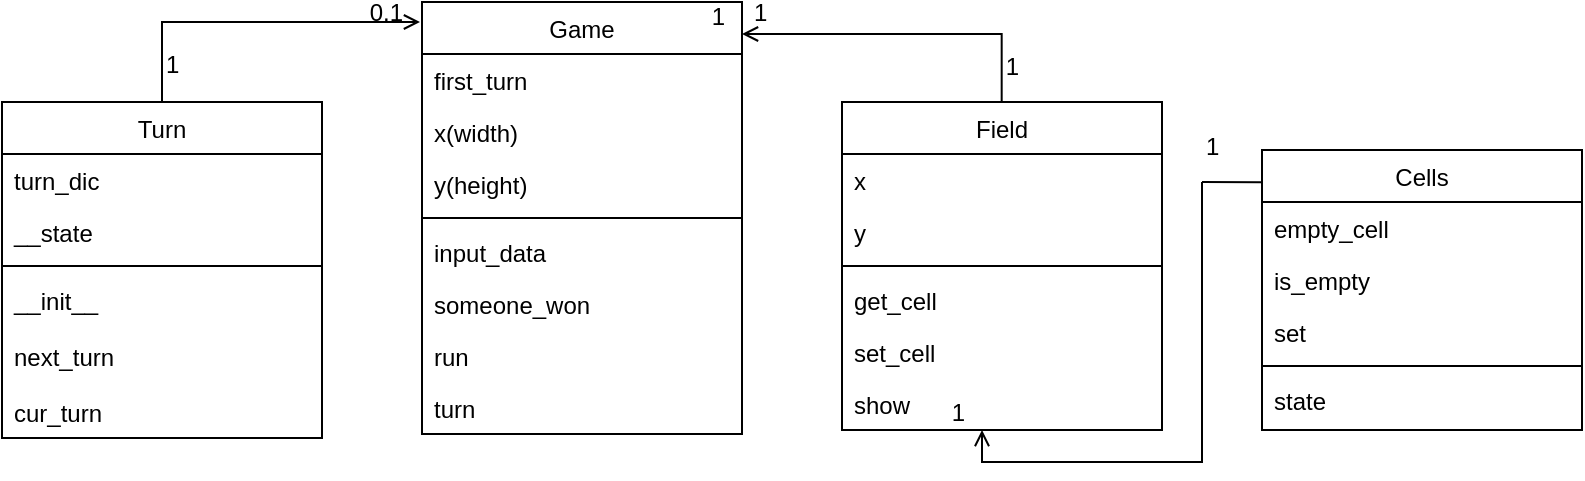 <mxfile version="14.0.1" type="github">
  <diagram id="C5RBs43oDa-KdzZeNtuy" name="Page-1">
    <mxGraphModel dx="1314" dy="894" grid="1" gridSize="10" guides="1" tooltips="1" connect="1" arrows="1" fold="1" page="1" pageScale="1" pageWidth="827" pageHeight="1169" math="0" shadow="0">
      <root>
        <mxCell id="WIyWlLk6GJQsqaUBKTNV-0" />
        <mxCell id="WIyWlLk6GJQsqaUBKTNV-1" parent="WIyWlLk6GJQsqaUBKTNV-0" />
        <mxCell id="zkfFHV4jXpPFQw0GAbJ--0" value="Turn" style="swimlane;fontStyle=0;align=center;verticalAlign=top;childLayout=stackLayout;horizontal=1;startSize=26;horizontalStack=0;resizeParent=1;resizeLast=0;collapsible=1;marginBottom=0;rounded=0;shadow=0;strokeWidth=1;" parent="WIyWlLk6GJQsqaUBKTNV-1" vertex="1">
          <mxGeometry x="240" y="370" width="160" height="168" as="geometry">
            <mxRectangle x="230" y="140" width="160" height="26" as="alternateBounds" />
          </mxGeometry>
        </mxCell>
        <mxCell id="zkfFHV4jXpPFQw0GAbJ--1" value="turn_dic" style="text;align=left;verticalAlign=top;spacingLeft=4;spacingRight=4;overflow=hidden;rotatable=0;points=[[0,0.5],[1,0.5]];portConstraint=eastwest;" parent="zkfFHV4jXpPFQw0GAbJ--0" vertex="1">
          <mxGeometry y="26" width="160" height="26" as="geometry" />
        </mxCell>
        <mxCell id="zkfFHV4jXpPFQw0GAbJ--2" value="__state" style="text;align=left;verticalAlign=top;spacingLeft=4;spacingRight=4;overflow=hidden;rotatable=0;points=[[0,0.5],[1,0.5]];portConstraint=eastwest;rounded=0;shadow=0;html=0;" parent="zkfFHV4jXpPFQw0GAbJ--0" vertex="1">
          <mxGeometry y="52" width="160" height="26" as="geometry" />
        </mxCell>
        <mxCell id="zkfFHV4jXpPFQw0GAbJ--4" value="" style="line;html=1;strokeWidth=1;align=left;verticalAlign=middle;spacingTop=-1;spacingLeft=3;spacingRight=3;rotatable=0;labelPosition=right;points=[];portConstraint=eastwest;" parent="zkfFHV4jXpPFQw0GAbJ--0" vertex="1">
          <mxGeometry y="78" width="160" height="8" as="geometry" />
        </mxCell>
        <mxCell id="zkfFHV4jXpPFQw0GAbJ--5" value="__init__" style="text;align=left;verticalAlign=top;spacingLeft=4;spacingRight=4;overflow=hidden;rotatable=0;points=[[0,0.5],[1,0.5]];portConstraint=eastwest;" parent="zkfFHV4jXpPFQw0GAbJ--0" vertex="1">
          <mxGeometry y="86" width="160" height="28" as="geometry" />
        </mxCell>
        <mxCell id="wOipEFEv765n_AO5GN8U-6" value="next_turn" style="text;align=left;verticalAlign=top;spacingLeft=4;spacingRight=4;overflow=hidden;rotatable=0;points=[[0,0.5],[1,0.5]];portConstraint=eastwest;" vertex="1" parent="zkfFHV4jXpPFQw0GAbJ--0">
          <mxGeometry y="114" width="160" height="28" as="geometry" />
        </mxCell>
        <mxCell id="wOipEFEv765n_AO5GN8U-8" value="cur_turn" style="text;align=left;verticalAlign=top;spacingLeft=4;spacingRight=4;overflow=hidden;rotatable=0;points=[[0,0.5],[1,0.5]];portConstraint=eastwest;rounded=0;shadow=0;html=0;" vertex="1" parent="zkfFHV4jXpPFQw0GAbJ--0">
          <mxGeometry y="142" width="160" height="26" as="geometry" />
        </mxCell>
        <mxCell id="zkfFHV4jXpPFQw0GAbJ--17" value="Cells" style="swimlane;fontStyle=0;align=center;verticalAlign=top;childLayout=stackLayout;horizontal=1;startSize=26;horizontalStack=0;resizeParent=1;resizeLast=0;collapsible=1;marginBottom=0;rounded=0;shadow=0;strokeWidth=1;" parent="WIyWlLk6GJQsqaUBKTNV-1" vertex="1">
          <mxGeometry x="870" y="394" width="160" height="140" as="geometry">
            <mxRectangle x="550" y="140" width="160" height="26" as="alternateBounds" />
          </mxGeometry>
        </mxCell>
        <mxCell id="uxFtuvgVOXPFypH4Ojqp-0" value="empty_cell" style="text;align=left;verticalAlign=top;spacingLeft=4;spacingRight=4;overflow=hidden;rotatable=0;points=[[0,0.5],[1,0.5]];portConstraint=eastwest;" parent="zkfFHV4jXpPFQw0GAbJ--17" vertex="1">
          <mxGeometry y="26" width="160" height="26" as="geometry" />
        </mxCell>
        <mxCell id="uxFtuvgVOXPFypH4Ojqp-1" value="is_empty" style="text;align=left;verticalAlign=top;spacingLeft=4;spacingRight=4;overflow=hidden;rotatable=0;points=[[0,0.5],[1,0.5]];portConstraint=eastwest;" parent="zkfFHV4jXpPFQw0GAbJ--17" vertex="1">
          <mxGeometry y="52" width="160" height="26" as="geometry" />
        </mxCell>
        <mxCell id="zkfFHV4jXpPFQw0GAbJ--18" value="set" style="text;align=left;verticalAlign=top;spacingLeft=4;spacingRight=4;overflow=hidden;rotatable=0;points=[[0,0.5],[1,0.5]];portConstraint=eastwest;" parent="zkfFHV4jXpPFQw0GAbJ--17" vertex="1">
          <mxGeometry y="78" width="160" height="26" as="geometry" />
        </mxCell>
        <mxCell id="zkfFHV4jXpPFQw0GAbJ--23" value="" style="line;html=1;strokeWidth=1;align=left;verticalAlign=middle;spacingTop=-1;spacingLeft=3;spacingRight=3;rotatable=0;labelPosition=right;points=[];portConstraint=eastwest;" parent="zkfFHV4jXpPFQw0GAbJ--17" vertex="1">
          <mxGeometry y="104" width="160" height="8" as="geometry" />
        </mxCell>
        <mxCell id="zkfFHV4jXpPFQw0GAbJ--24" value="state" style="text;align=left;verticalAlign=top;spacingLeft=4;spacingRight=4;overflow=hidden;rotatable=0;points=[[0,0.5],[1,0.5]];portConstraint=eastwest;" parent="zkfFHV4jXpPFQw0GAbJ--17" vertex="1">
          <mxGeometry y="112" width="160" height="26" as="geometry" />
        </mxCell>
        <mxCell id="zkfFHV4jXpPFQw0GAbJ--26" value="" style="endArrow=open;shadow=0;strokeWidth=1;rounded=0;endFill=1;edgeStyle=elbowEdgeStyle;elbow=vertical;exitX=0.5;exitY=0;exitDx=0;exitDy=0;" parent="WIyWlLk6GJQsqaUBKTNV-1" source="zkfFHV4jXpPFQw0GAbJ--0" edge="1">
          <mxGeometry x="0.5" y="41" relative="1" as="geometry">
            <mxPoint x="330" y="390" as="sourcePoint" />
            <mxPoint x="449" y="330" as="targetPoint" />
            <mxPoint x="-40" y="32" as="offset" />
            <Array as="points">
              <mxPoint x="400" y="330" />
              <mxPoint x="390" y="339" />
            </Array>
          </mxGeometry>
        </mxCell>
        <mxCell id="zkfFHV4jXpPFQw0GAbJ--27" value="1" style="resizable=0;align=left;verticalAlign=bottom;labelBackgroundColor=none;fontSize=12;" parent="zkfFHV4jXpPFQw0GAbJ--26" connectable="0" vertex="1">
          <mxGeometry x="-1" relative="1" as="geometry">
            <mxPoint y="-10" as="offset" />
          </mxGeometry>
        </mxCell>
        <mxCell id="zkfFHV4jXpPFQw0GAbJ--28" value="0.1" style="resizable=0;align=right;verticalAlign=bottom;labelBackgroundColor=none;fontSize=12;" parent="zkfFHV4jXpPFQw0GAbJ--26" connectable="0" vertex="1">
          <mxGeometry x="1" relative="1" as="geometry">
            <mxPoint x="-7" y="4" as="offset" />
          </mxGeometry>
        </mxCell>
        <mxCell id="uxFtuvgVOXPFypH4Ojqp-2" value="Field" style="swimlane;fontStyle=0;align=center;verticalAlign=top;childLayout=stackLayout;horizontal=1;startSize=26;horizontalStack=0;resizeParent=1;resizeLast=0;collapsible=1;marginBottom=0;rounded=0;shadow=0;strokeWidth=1;" parent="WIyWlLk6GJQsqaUBKTNV-1" vertex="1">
          <mxGeometry x="660" y="370" width="160" height="164" as="geometry">
            <mxRectangle x="550" y="140" width="160" height="26" as="alternateBounds" />
          </mxGeometry>
        </mxCell>
        <mxCell id="uxFtuvgVOXPFypH4Ojqp-3" value="x" style="text;align=left;verticalAlign=top;spacingLeft=4;spacingRight=4;overflow=hidden;rotatable=0;points=[[0,0.5],[1,0.5]];portConstraint=eastwest;" parent="uxFtuvgVOXPFypH4Ojqp-2" vertex="1">
          <mxGeometry y="26" width="160" height="26" as="geometry" />
        </mxCell>
        <mxCell id="uxFtuvgVOXPFypH4Ojqp-4" value="y" style="text;align=left;verticalAlign=top;spacingLeft=4;spacingRight=4;overflow=hidden;rotatable=0;points=[[0,0.5],[1,0.5]];portConstraint=eastwest;" parent="uxFtuvgVOXPFypH4Ojqp-2" vertex="1">
          <mxGeometry y="52" width="160" height="26" as="geometry" />
        </mxCell>
        <mxCell id="uxFtuvgVOXPFypH4Ojqp-6" value="" style="line;html=1;strokeWidth=1;align=left;verticalAlign=middle;spacingTop=-1;spacingLeft=3;spacingRight=3;rotatable=0;labelPosition=right;points=[];portConstraint=eastwest;" parent="uxFtuvgVOXPFypH4Ojqp-2" vertex="1">
          <mxGeometry y="78" width="160" height="8" as="geometry" />
        </mxCell>
        <mxCell id="uxFtuvgVOXPFypH4Ojqp-7" value="get_cell" style="text;align=left;verticalAlign=top;spacingLeft=4;spacingRight=4;overflow=hidden;rotatable=0;points=[[0,0.5],[1,0.5]];portConstraint=eastwest;" parent="uxFtuvgVOXPFypH4Ojqp-2" vertex="1">
          <mxGeometry y="86" width="160" height="26" as="geometry" />
        </mxCell>
        <mxCell id="uxFtuvgVOXPFypH4Ojqp-9" value="set_cell" style="text;align=left;verticalAlign=top;spacingLeft=4;spacingRight=4;overflow=hidden;rotatable=0;points=[[0,0.5],[1,0.5]];portConstraint=eastwest;" parent="uxFtuvgVOXPFypH4Ojqp-2" vertex="1">
          <mxGeometry y="112" width="160" height="26" as="geometry" />
        </mxCell>
        <mxCell id="wOipEFEv765n_AO5GN8U-9" value="show" style="text;align=left;verticalAlign=top;spacingLeft=4;spacingRight=4;overflow=hidden;rotatable=0;points=[[0,0.5],[1,0.5]];portConstraint=eastwest;" vertex="1" parent="uxFtuvgVOXPFypH4Ojqp-2">
          <mxGeometry y="138" width="160" height="26" as="geometry" />
        </mxCell>
        <mxCell id="uxFtuvgVOXPFypH4Ojqp-10" value="Game" style="swimlane;fontStyle=0;align=center;verticalAlign=top;childLayout=stackLayout;horizontal=1;startSize=26;horizontalStack=0;resizeParent=1;resizeLast=0;collapsible=1;marginBottom=0;rounded=0;shadow=0;strokeWidth=1;" parent="WIyWlLk6GJQsqaUBKTNV-1" vertex="1">
          <mxGeometry x="450" y="320" width="160" height="216" as="geometry">
            <mxRectangle x="550" y="140" width="160" height="26" as="alternateBounds" />
          </mxGeometry>
        </mxCell>
        <mxCell id="uxFtuvgVOXPFypH4Ojqp-11" value="first_turn" style="text;align=left;verticalAlign=top;spacingLeft=4;spacingRight=4;overflow=hidden;rotatable=0;points=[[0,0.5],[1,0.5]];portConstraint=eastwest;" parent="uxFtuvgVOXPFypH4Ojqp-10" vertex="1">
          <mxGeometry y="26" width="160" height="26" as="geometry" />
        </mxCell>
        <mxCell id="uxFtuvgVOXPFypH4Ojqp-12" value="x(width)" style="text;align=left;verticalAlign=top;spacingLeft=4;spacingRight=4;overflow=hidden;rotatable=0;points=[[0,0.5],[1,0.5]];portConstraint=eastwest;" parent="uxFtuvgVOXPFypH4Ojqp-10" vertex="1">
          <mxGeometry y="52" width="160" height="26" as="geometry" />
        </mxCell>
        <mxCell id="uxFtuvgVOXPFypH4Ojqp-21" value="y(height)" style="text;align=left;verticalAlign=top;spacingLeft=4;spacingRight=4;overflow=hidden;rotatable=0;points=[[0,0.5],[1,0.5]];portConstraint=eastwest;" parent="uxFtuvgVOXPFypH4Ojqp-10" vertex="1">
          <mxGeometry y="78" width="160" height="26" as="geometry" />
        </mxCell>
        <mxCell id="uxFtuvgVOXPFypH4Ojqp-14" value="" style="line;html=1;strokeWidth=1;align=left;verticalAlign=middle;spacingTop=-1;spacingLeft=3;spacingRight=3;rotatable=0;labelPosition=right;points=[];portConstraint=eastwest;" parent="uxFtuvgVOXPFypH4Ojqp-10" vertex="1">
          <mxGeometry y="104" width="160" height="8" as="geometry" />
        </mxCell>
        <mxCell id="uxFtuvgVOXPFypH4Ojqp-15" value="input_data" style="text;align=left;verticalAlign=top;spacingLeft=4;spacingRight=4;overflow=hidden;rotatable=0;points=[[0,0.5],[1,0.5]];portConstraint=eastwest;" parent="uxFtuvgVOXPFypH4Ojqp-10" vertex="1">
          <mxGeometry y="112" width="160" height="26" as="geometry" />
        </mxCell>
        <mxCell id="uxFtuvgVOXPFypH4Ojqp-20" value="someone_won" style="text;align=left;verticalAlign=top;spacingLeft=4;spacingRight=4;overflow=hidden;rotatable=0;points=[[0,0.5],[1,0.5]];portConstraint=eastwest;" parent="uxFtuvgVOXPFypH4Ojqp-10" vertex="1">
          <mxGeometry y="138" width="160" height="26" as="geometry" />
        </mxCell>
        <mxCell id="uxFtuvgVOXPFypH4Ojqp-16" value="run" style="text;align=left;verticalAlign=top;spacingLeft=4;spacingRight=4;overflow=hidden;rotatable=0;points=[[0,0.5],[1,0.5]];portConstraint=eastwest;" parent="uxFtuvgVOXPFypH4Ojqp-10" vertex="1">
          <mxGeometry y="164" width="160" height="26" as="geometry" />
        </mxCell>
        <mxCell id="uxFtuvgVOXPFypH4Ojqp-18" value="turn" style="text;align=left;verticalAlign=top;spacingLeft=4;spacingRight=4;overflow=hidden;rotatable=0;points=[[0,0.5],[1,0.5]];portConstraint=eastwest;" parent="uxFtuvgVOXPFypH4Ojqp-10" vertex="1">
          <mxGeometry y="190" width="160" height="26" as="geometry" />
        </mxCell>
        <mxCell id="wOipEFEv765n_AO5GN8U-10" value="1" style="resizable=0;align=left;verticalAlign=bottom;labelBackgroundColor=none;fontSize=12;" connectable="0" vertex="1" parent="WIyWlLk6GJQsqaUBKTNV-1">
          <mxGeometry x="740" y="370.0" as="geometry">
            <mxPoint x="-126" y="-36" as="offset" />
          </mxGeometry>
        </mxCell>
        <mxCell id="wOipEFEv765n_AO5GN8U-25" value="" style="endArrow=open;shadow=0;strokeWidth=1;rounded=0;endFill=1;edgeStyle=elbowEdgeStyle;elbow=vertical;" edge="1" parent="WIyWlLk6GJQsqaUBKTNV-1" target="wOipEFEv765n_AO5GN8U-9">
          <mxGeometry x="0.5" y="41" relative="1" as="geometry">
            <mxPoint x="840" y="410" as="sourcePoint" />
            <mxPoint x="830" y="510" as="targetPoint" />
            <mxPoint x="-40" y="32" as="offset" />
            <Array as="points">
              <mxPoint x="730" y="550" />
              <mxPoint x="790" y="560" />
              <mxPoint x="820" y="570" />
            </Array>
          </mxGeometry>
        </mxCell>
        <mxCell id="wOipEFEv765n_AO5GN8U-26" value="1" style="resizable=0;align=left;verticalAlign=bottom;labelBackgroundColor=none;fontSize=12;" connectable="0" vertex="1" parent="wOipEFEv765n_AO5GN8U-25">
          <mxGeometry x="-1" relative="1" as="geometry">
            <mxPoint y="-9.05" as="offset" />
          </mxGeometry>
        </mxCell>
        <mxCell id="wOipEFEv765n_AO5GN8U-27" value="1" style="resizable=0;align=right;verticalAlign=bottom;labelBackgroundColor=none;fontSize=12;" connectable="0" vertex="1" parent="wOipEFEv765n_AO5GN8U-25">
          <mxGeometry x="1" relative="1" as="geometry">
            <mxPoint x="-7" y="0.12" as="offset" />
          </mxGeometry>
        </mxCell>
        <mxCell id="wOipEFEv765n_AO5GN8U-28" value="" style="endArrow=open;shadow=0;strokeWidth=1;rounded=0;endFill=1;edgeStyle=elbowEdgeStyle;elbow=vertical;entryX=1.001;entryY=0.073;entryDx=0;entryDy=0;entryPerimeter=0;exitX=0.5;exitY=0;exitDx=0;exitDy=0;" edge="1" parent="WIyWlLk6GJQsqaUBKTNV-1">
          <mxGeometry x="0.5" y="41" relative="1" as="geometry">
            <mxPoint x="739.84" y="370" as="sourcePoint" />
            <mxPoint x="610.0" y="335.768" as="targetPoint" />
            <mxPoint x="-40" y="32" as="offset" />
            <Array as="points">
              <mxPoint x="679.84" y="336" />
            </Array>
          </mxGeometry>
        </mxCell>
        <mxCell id="wOipEFEv765n_AO5GN8U-29" value="1" style="resizable=0;align=left;verticalAlign=bottom;labelBackgroundColor=none;fontSize=12;" connectable="0" vertex="1" parent="wOipEFEv765n_AO5GN8U-28">
          <mxGeometry x="-1" relative="1" as="geometry">
            <mxPoint y="-9.05" as="offset" />
          </mxGeometry>
        </mxCell>
        <mxCell id="wOipEFEv765n_AO5GN8U-30" value="1" style="resizable=0;align=right;verticalAlign=bottom;labelBackgroundColor=none;fontSize=12;" connectable="0" vertex="1" parent="wOipEFEv765n_AO5GN8U-28">
          <mxGeometry x="1" relative="1" as="geometry">
            <mxPoint x="-7" y="0.12" as="offset" />
          </mxGeometry>
        </mxCell>
        <mxCell id="wOipEFEv765n_AO5GN8U-32" value="" style="endArrow=none;html=1;entryX=-0.002;entryY=0.115;entryDx=0;entryDy=0;entryPerimeter=0;" edge="1" parent="WIyWlLk6GJQsqaUBKTNV-1" target="zkfFHV4jXpPFQw0GAbJ--17">
          <mxGeometry width="50" height="50" relative="1" as="geometry">
            <mxPoint x="840" y="410" as="sourcePoint" />
            <mxPoint x="870" y="411" as="targetPoint" />
          </mxGeometry>
        </mxCell>
      </root>
    </mxGraphModel>
  </diagram>
</mxfile>
